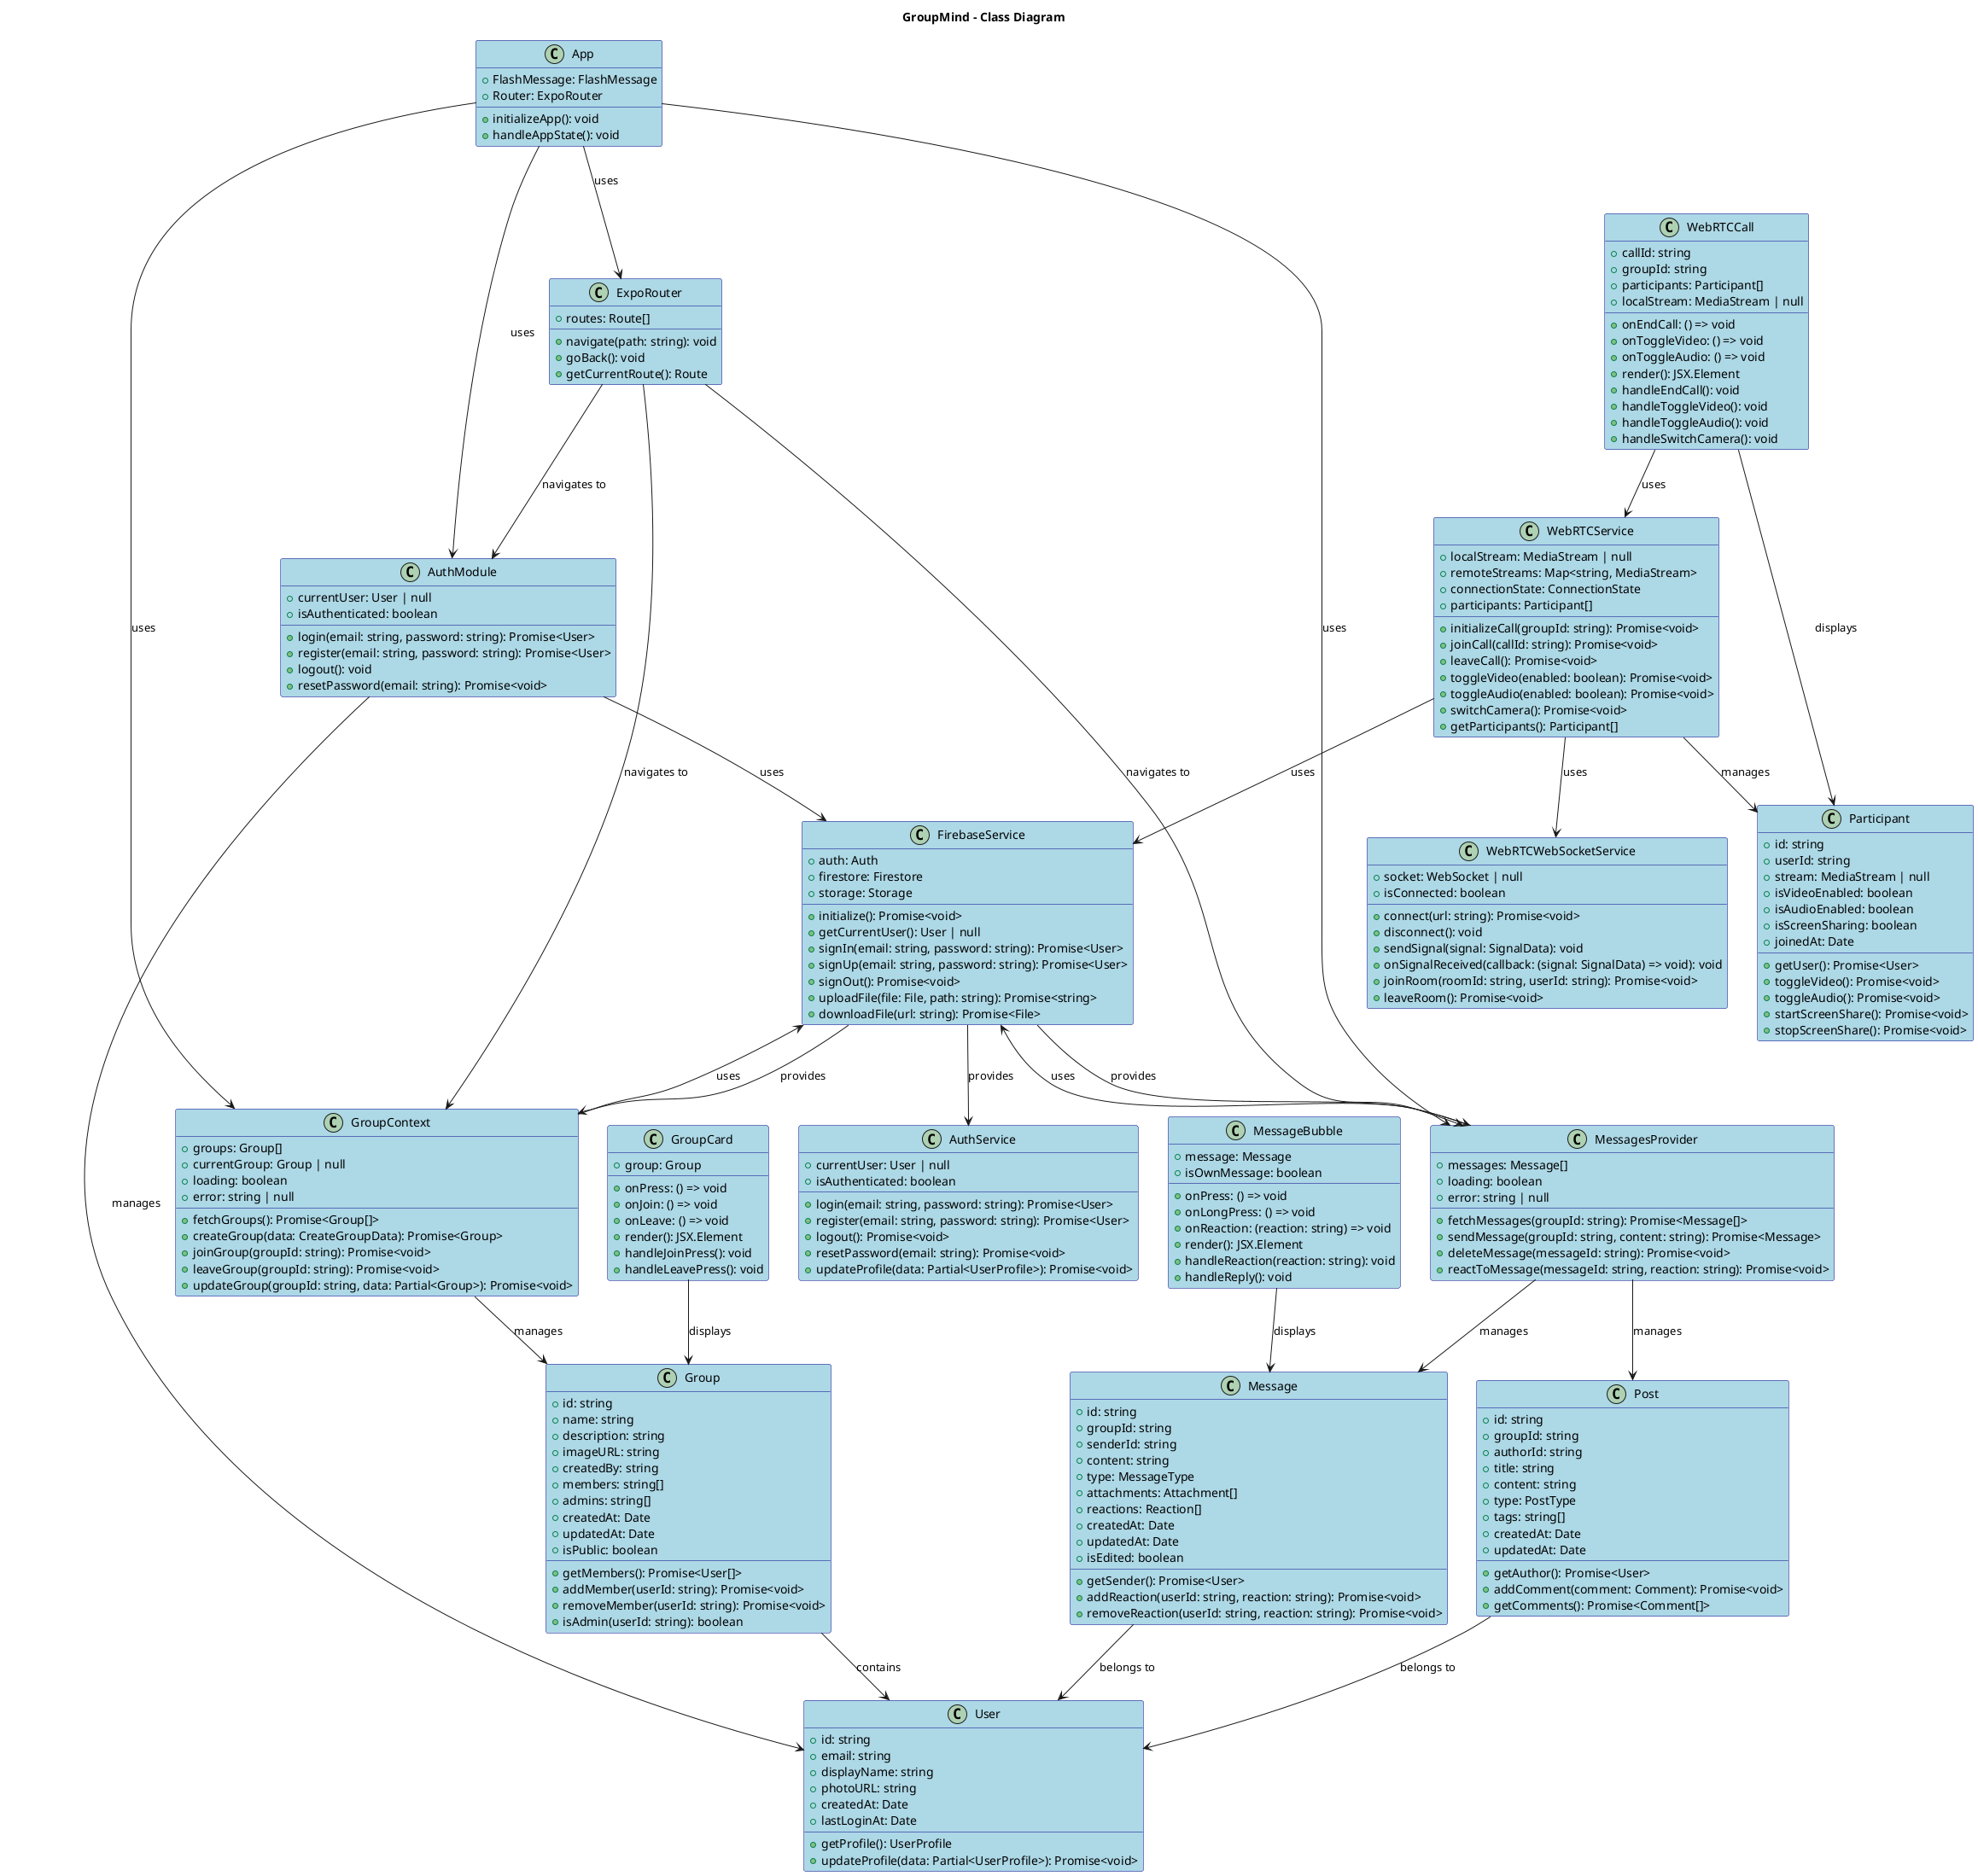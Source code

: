 @startuml Class Diagram
title GroupMind - Class Diagram

skinparam class {
  BackgroundColor LightBlue
  BorderColor DarkBlue
}

skinparam interface {
  BackgroundColor LightGreen
  BorderColor DarkGreen
}

' Core App Classes
class App {
  +FlashMessage: FlashMessage
  +Router: ExpoRouter
  +initializeApp(): void
  +handleAppState(): void
}

class ExpoRouter {
  +routes: Route[]
  +navigate(path: string): void
  +goBack(): void
  +getCurrentRoute(): Route
}

' Authentication Classes
class AuthModule {
  +currentUser: User | null
  +isAuthenticated: boolean
  +login(email: string, password: string): Promise<User>
  +register(email: string, password: string): Promise<User>
  +logout(): void
  +resetPassword(email: string): Promise<void>
}

class User {
  +id: string
  +email: string
  +displayName: string
  +photoURL: string
  +createdAt: Date
  +lastLoginAt: Date
  +getProfile(): UserProfile
  +updateProfile(data: Partial<UserProfile>): Promise<void>
}

' Group Management Classes
class GroupContext {
  +groups: Group[]
  +currentGroup: Group | null
  +loading: boolean
  +error: string | null
  +fetchGroups(): Promise<Group[]>
  +createGroup(data: CreateGroupData): Promise<Group>
  +joinGroup(groupId: string): Promise<void>
  +leaveGroup(groupId: string): Promise<void>
  +updateGroup(groupId: string, data: Partial<Group>): Promise<void>
}

class Group {
  +id: string
  +name: string
  +description: string
  +imageURL: string
  +createdBy: string
  +members: string[]
  +admins: string[]
  +createdAt: Date
  +updatedAt: Date
  +isPublic: boolean
  +getMembers(): Promise<User[]>
  +addMember(userId: string): Promise<void>
  +removeMember(userId: string): Promise<void>
  +isAdmin(userId: string): boolean
}

' Messaging Classes
class MessagesProvider {
  +messages: Message[]
  +loading: boolean
  +error: string | null
  +fetchMessages(groupId: string): Promise<Message[]>
  +sendMessage(groupId: string, content: string): Promise<Message>
  +deleteMessage(messageId: string): Promise<void>
  +reactToMessage(messageId: string, reaction: string): Promise<void>
}

class Message {
  +id: string
  +groupId: string
  +senderId: string
  +content: string
  +type: MessageType
  +attachments: Attachment[]
  +reactions: Reaction[]
  +createdAt: Date
  +updatedAt: Date
  +isEdited: boolean
  +getSender(): Promise<User>
  +addReaction(userId: string, reaction: string): Promise<void>
  +removeReaction(userId: string, reaction: string): Promise<void>
}

class Post {
  +id: string
  +groupId: string
  +authorId: string
  +title: string
  +content: string
  +type: PostType
  +tags: string[]
  +createdAt: Date
  +updatedAt: Date
  +getAuthor(): Promise<User>
  +addComment(comment: Comment): Promise<void>
  +getComments(): Promise<Comment[]>
}

' Video Calling Classes
class WebRTCService {
  +localStream: MediaStream | null
  +remoteStreams: Map<string, MediaStream>
  +connectionState: ConnectionState
  +participants: Participant[]
  +initializeCall(groupId: string): Promise<void>
  +joinCall(callId: string): Promise<void>
  +leaveCall(): Promise<void>
  +toggleVideo(enabled: boolean): Promise<void>
  +toggleAudio(enabled: boolean): Promise<void>
  +switchCamera(): Promise<void>
  +getParticipants(): Participant[]
}

class WebRTCWebSocketService {
  +socket: WebSocket | null
  +isConnected: boolean
  +connect(url: string): Promise<void>
  +disconnect(): void
  +sendSignal(signal: SignalData): void
  +onSignalReceived(callback: (signal: SignalData) => void): void
  +joinRoom(roomId: string, userId: string): Promise<void>
  +leaveRoom(): Promise<void>
}

class Participant {
  +id: string
  +userId: string
  +stream: MediaStream | null
  +isVideoEnabled: boolean
  +isAudioEnabled: boolean
  +isScreenSharing: boolean
  +joinedAt: Date
  +getUser(): Promise<User>
  +toggleVideo(): Promise<void>
  +toggleAudio(): Promise<void>
  +startScreenShare(): Promise<void>
  +stopScreenShare(): Promise<void>
}

' UI Component Classes
class GroupCard {
  +group: Group
  +onPress: () => void
  +onJoin: () => void
  +onLeave: () => void
  +render(): JSX.Element
  +handleJoinPress(): void
  +handleLeavePress(): void
}

class MessageBubble {
  +message: Message
  +isOwnMessage: boolean
  +onPress: () => void
  +onLongPress: () => void
  +onReaction: (reaction: string) => void
  +render(): JSX.Element
  +handleReaction(reaction: string): void
  +handleReply(): void
}

class WebRTCCall {
  +callId: string
  +groupId: string
  +participants: Participant[]
  +localStream: MediaStream | null
  +onEndCall: () => void
  +onToggleVideo: () => void
  +onToggleAudio: () => void
  +render(): JSX.Element
  +handleEndCall(): void
  +handleToggleVideo(): void
  +handleToggleAudio(): void
  +handleSwitchCamera(): void
}

' Service Classes
class FirebaseService {
  +auth: Auth
  +firestore: Firestore
  +storage: Storage
  +initialize(): Promise<void>
  +getCurrentUser(): User | null
  +signIn(email: string, password: string): Promise<User>
  +signUp(email: string, password: string): Promise<User>
  +signOut(): Promise<void>
  +uploadFile(file: File, path: string): Promise<string>
  +downloadFile(url: string): Promise<File>
}

class AuthService {
  +currentUser: User | null
  +isAuthenticated: boolean
  +login(email: string, password: string): Promise<User>
  +register(email: string, password: string): Promise<User>
  +logout(): Promise<void>
  +resetPassword(email: string): Promise<void>
  +updateProfile(data: Partial<UserProfile>): Promise<void>
}

' Relationships
App --> ExpoRouter : uses
App --> AuthModule : uses
App --> GroupContext : uses
App --> MessagesProvider : uses

ExpoRouter --> AuthModule : navigates to
ExpoRouter --> GroupContext : navigates to
ExpoRouter --> MessagesProvider : navigates to

AuthModule --> User : manages
AuthModule --> FirebaseService : uses

GroupContext --> Group : manages
GroupContext --> FirebaseService : uses
Group --> User : contains

MessagesProvider --> Message : manages
MessagesProvider --> Post : manages
MessagesProvider --> FirebaseService : uses
Message --> User : belongs to
Post --> User : belongs to

WebRTCService --> WebRTCWebSocketService : uses
WebRTCService --> Participant : manages
WebRTCService --> FirebaseService : uses

WebRTCCall --> WebRTCService : uses
WebRTCCall --> Participant : displays

GroupCard --> Group : displays
MessageBubble --> Message : displays

FirebaseService --> AuthService : provides
FirebaseService --> GroupContext : provides
FirebaseService --> MessagesProvider : provides

@enduml 